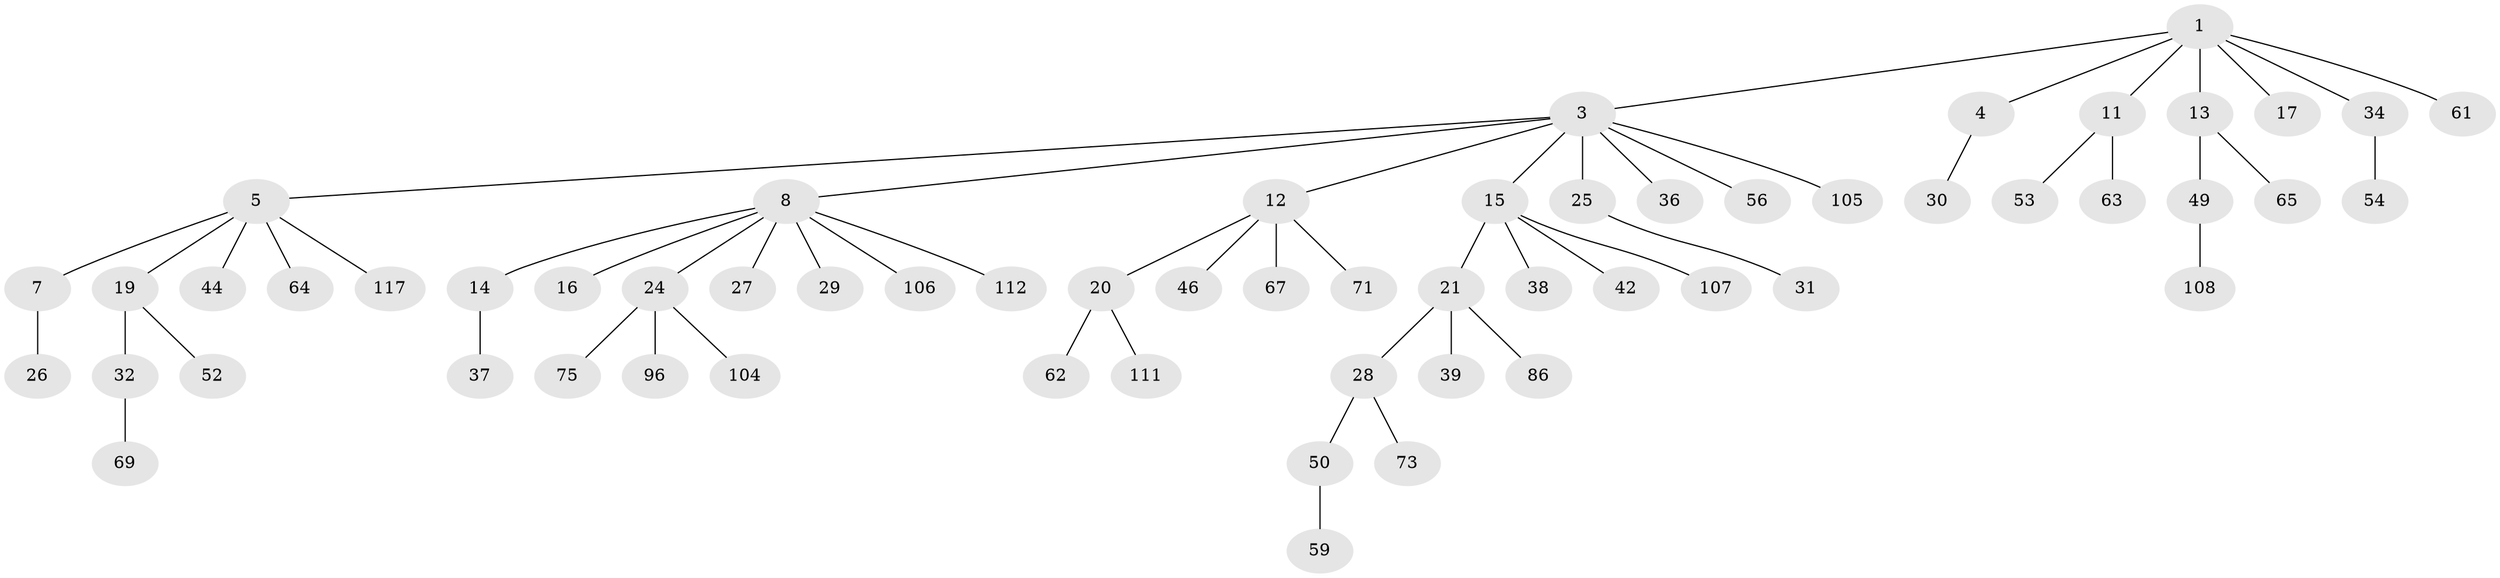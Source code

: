 // original degree distribution, {2: 0.2644628099173554, 7: 0.008264462809917356, 9: 0.008264462809917356, 6: 0.01652892561983471, 4: 0.0743801652892562, 5: 0.03305785123966942, 3: 0.08264462809917356, 1: 0.512396694214876}
// Generated by graph-tools (version 1.1) at 2025/15/03/09/25 04:15:25]
// undirected, 60 vertices, 59 edges
graph export_dot {
graph [start="1"]
  node [color=gray90,style=filled];
  1 [super="+2"];
  3;
  4 [super="+6"];
  5;
  7 [super="+103+118"];
  8 [super="+9+58+76"];
  11 [super="+84+23+33"];
  12 [super="+43"];
  13 [super="+51+85+22+77"];
  14 [super="+35+109"];
  15 [super="+18+79"];
  16;
  17 [super="+90+82"];
  19;
  20 [super="+48"];
  21;
  24 [super="+60+78+47+45"];
  25;
  26;
  27 [super="+74"];
  28 [super="+40+115"];
  29 [super="+99"];
  30 [super="+113"];
  31 [super="+101"];
  32 [super="+68"];
  34 [super="+41"];
  36 [super="+121"];
  37;
  38;
  39;
  42;
  44 [super="+100"];
  46;
  49;
  50 [super="+66+70+55"];
  52 [super="+89"];
  53;
  54;
  56;
  59 [super="+91+72"];
  61;
  62 [super="+110"];
  63 [super="+80"];
  64;
  65;
  67;
  69;
  71;
  73;
  75;
  86;
  96;
  104;
  105;
  106;
  107 [super="+120"];
  108;
  111;
  112;
  117;
  1 -- 4;
  1 -- 34;
  1 -- 3;
  1 -- 17;
  1 -- 61;
  1 -- 11;
  1 -- 13;
  3 -- 5;
  3 -- 8;
  3 -- 12;
  3 -- 15;
  3 -- 25;
  3 -- 36;
  3 -- 56;
  3 -- 105;
  4 -- 30;
  5 -- 7;
  5 -- 19;
  5 -- 44;
  5 -- 64;
  5 -- 117;
  7 -- 26;
  8 -- 106;
  8 -- 14;
  8 -- 16;
  8 -- 112;
  8 -- 24;
  8 -- 27;
  8 -- 29;
  11 -- 63;
  11 -- 53;
  12 -- 20;
  12 -- 46;
  12 -- 67;
  12 -- 71;
  13 -- 65;
  13 -- 49;
  14 -- 37;
  15 -- 21;
  15 -- 42;
  15 -- 107;
  15 -- 38;
  19 -- 32;
  19 -- 52;
  20 -- 111;
  20 -- 62;
  21 -- 28;
  21 -- 39;
  21 -- 86;
  24 -- 75;
  24 -- 104;
  24 -- 96;
  25 -- 31;
  28 -- 50;
  28 -- 73;
  32 -- 69;
  34 -- 54;
  49 -- 108;
  50 -- 59;
}

